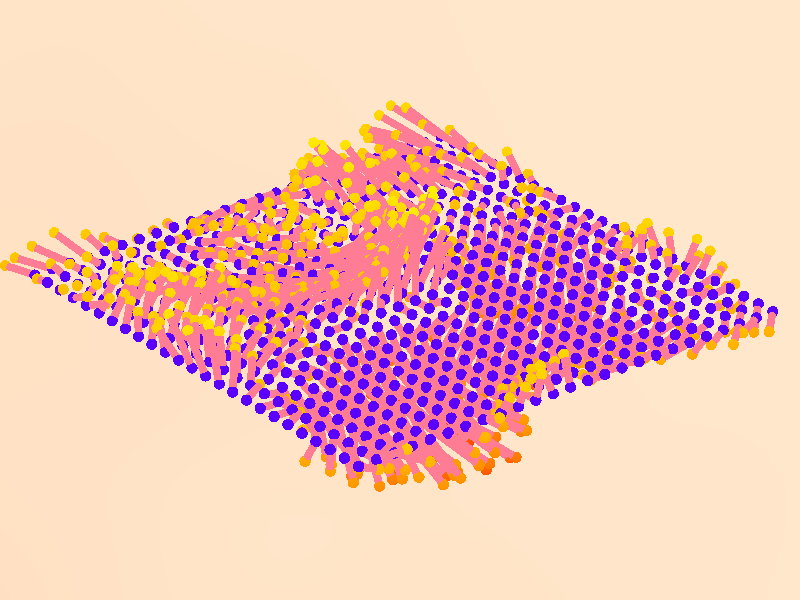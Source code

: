 // Persistence Of Vision Ray Tracer Scene Description File
// File: vturbulence.pov
// Vers: 3.5
// Desc: vturbulence sample
// Date: June 2001
// Auth: Christoph Hormann

// -w320 -h240
// -w512 -h384 +a0.3

#version 3.5;

global_settings {
  assumed_gamma 1
}

//#declare Style=0;    // just the spheres
#declare Style=1;    // with connecting cylinders

camera {
  location    <20, 16, 25>
  right       (4/3)*x
  look_at     <0, 0, 0>
  angle       7
}

light_source {
  <3.2, 1.8, -0.6>*100000
  color rgb <1.5, 1.4, 1.1>
}

sphere {
  0,1
  texture {
    pigment {
      agate
      color_map {
        [0.0 color rgb <1.0, 0.6, 0.4> ]
        [1.0 color rgb <1.0, 0.8, 0.6> ]
      }
    }
    finish { ambient 1 diffuse 0 }
  }
  scale 1000
  no_shadow
  hollow on
}


#declare T_Sphere=
texture {
  pigment {
    gradient y
    color_map {
      [0 color rgb <1, 0, 0> ]
      [1 color rgb <1, 1, 0> ]
    }
    translate -0.5*y
  }
}

#declare T_Sphere2=
texture {
  pigment { color rgb <0.1, 0, 1> }
}

#declare T_Cyl=
texture {
  pigment { color rgb <1, 0.2, 0.3> }
}

#declare Spacing=0.12;
#declare Radius=0.03;

#declare PosX=-1.5;

union {
  #while (PosX < 1.5)

    #declare PosZ=-1.5;
    union {
      #while (PosZ < 1.5)

        #if (clock_on)
          #declare Turb=vturbulence(2, 0.5, 6, <PosX, 0, PosZ>)*clock*0.5;
        #else
          #declare Turb=vturbulence(2, 0.5, 6, <PosX, 0, PosZ>)*0.5;
        #end

        sphere {
          <PosX, 0, PosZ>+Turb,
          Radius
          texture { T_Sphere }
        }

        #if (Style=1)
          sphere {
            <PosX, 0, PosZ>,
            Radius
            texture { T_Sphere2 }
          }
          #if (vlength(Turb)>Radius)
            cylinder {
              <PosX, 0, PosZ>,
              <PosX, 0, PosZ>+Turb ,
              Radius*0.7
              texture { T_Cyl }
            } 
          #end  
        #end

        #declare PosZ=PosZ+Spacing;

      #end
    }

    #declare PosX=PosX+Spacing;
  #end
}


